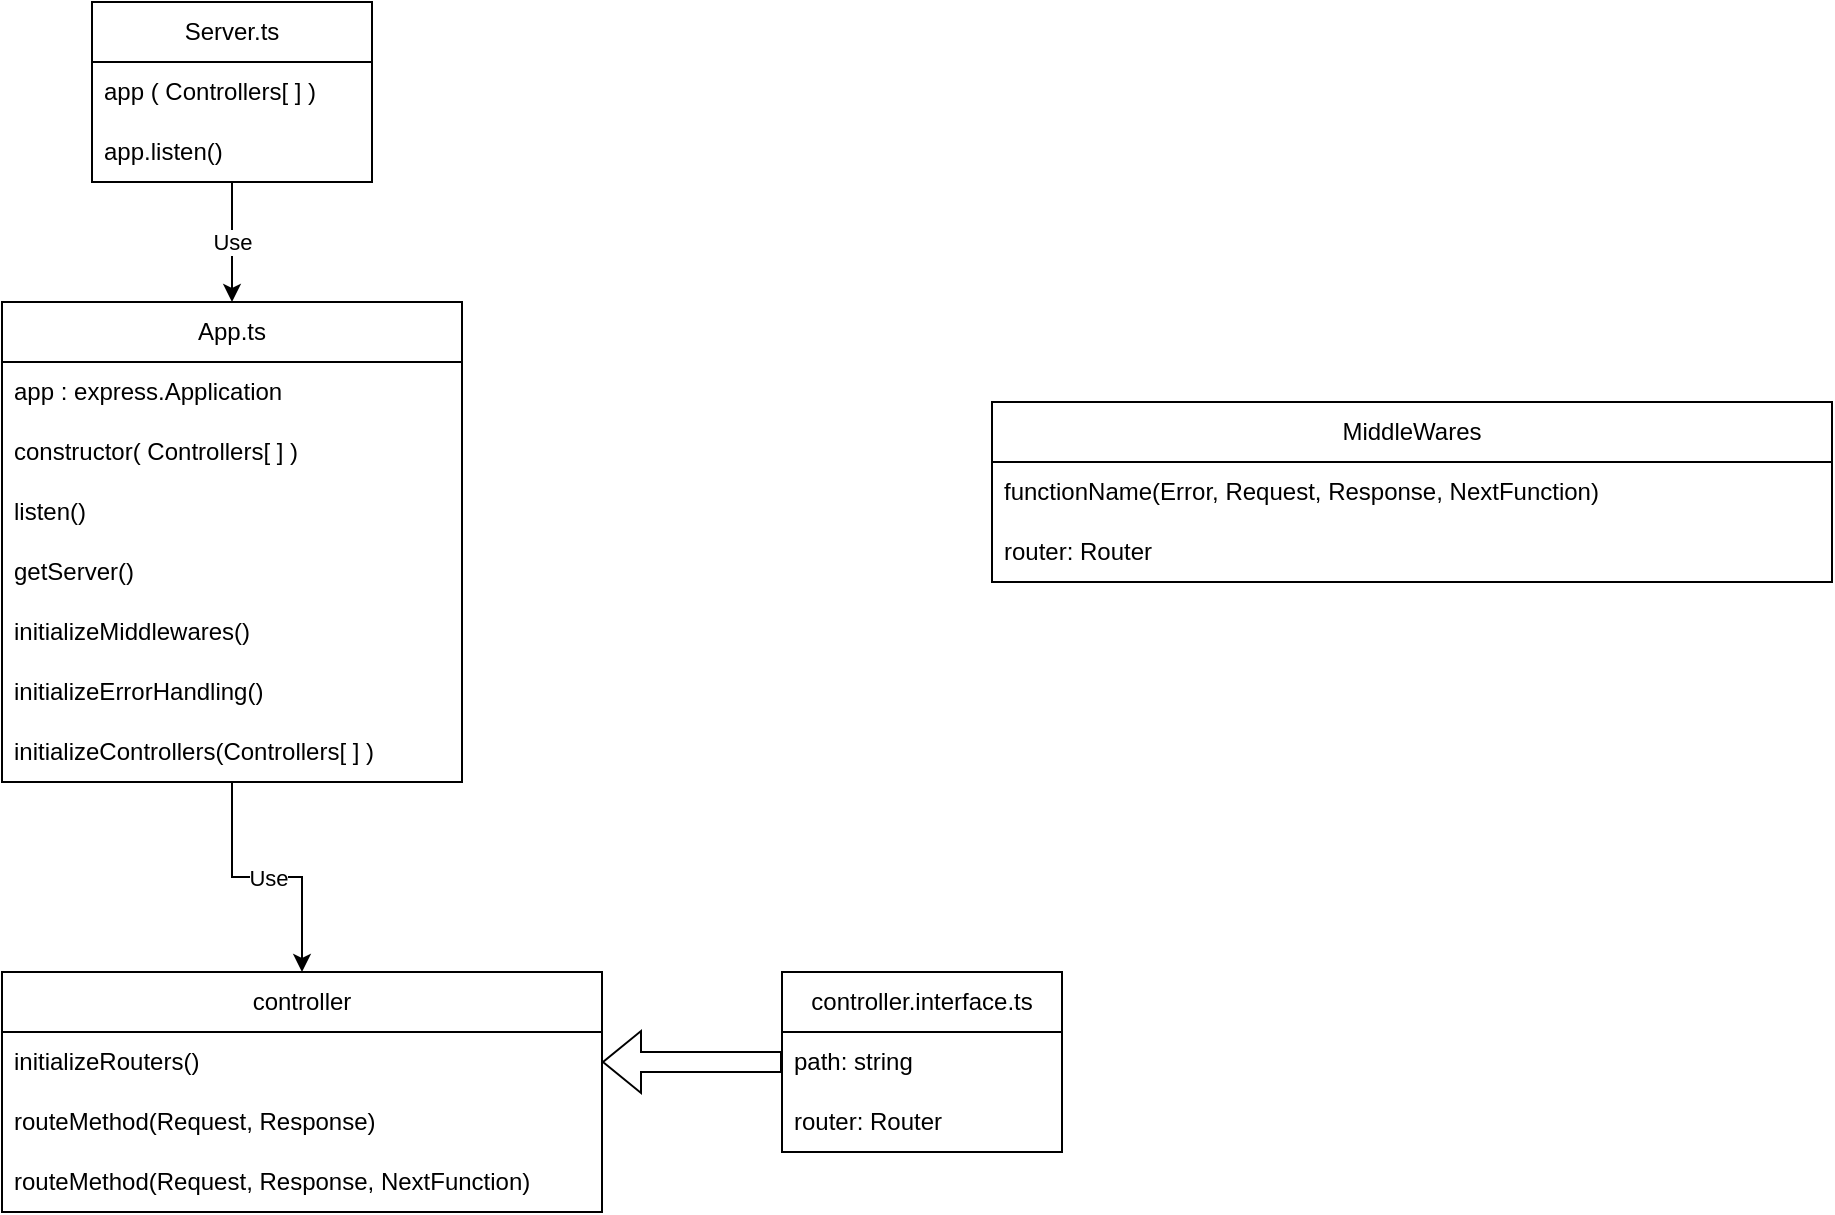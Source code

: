 <mxfile version="21.6.6" type="device">
  <diagram name="Página-1" id="MVxgPDsF1Q5p4WSXjRkE">
    <mxGraphModel dx="1151" dy="492" grid="1" gridSize="10" guides="1" tooltips="1" connect="1" arrows="1" fold="1" page="1" pageScale="1" pageWidth="827" pageHeight="1169" math="0" shadow="0">
      <root>
        <mxCell id="0" />
        <mxCell id="1" parent="0" />
        <mxCell id="KuZKqpBDm68Vl12jDoK6-8" value="Use" style="edgeStyle=orthogonalEdgeStyle;rounded=0;orthogonalLoop=1;jettySize=auto;html=1;" edge="1" parent="1" source="KuZKqpBDm68Vl12jDoK6-1" target="KuZKqpBDm68Vl12jDoK6-5">
          <mxGeometry relative="1" as="geometry" />
        </mxCell>
        <mxCell id="KuZKqpBDm68Vl12jDoK6-1" value="Server.ts" style="swimlane;fontStyle=0;childLayout=stackLayout;horizontal=1;startSize=30;horizontalStack=0;resizeParent=1;resizeParentMax=0;resizeLast=0;collapsible=1;marginBottom=0;whiteSpace=wrap;html=1;" vertex="1" parent="1">
          <mxGeometry x="90" y="40" width="140" height="90" as="geometry" />
        </mxCell>
        <mxCell id="KuZKqpBDm68Vl12jDoK6-3" value="app ( Controllers[ ] )" style="text;strokeColor=none;fillColor=none;align=left;verticalAlign=middle;spacingLeft=4;spacingRight=4;overflow=hidden;points=[[0,0.5],[1,0.5]];portConstraint=eastwest;rotatable=0;whiteSpace=wrap;html=1;" vertex="1" parent="KuZKqpBDm68Vl12jDoK6-1">
          <mxGeometry y="30" width="140" height="30" as="geometry" />
        </mxCell>
        <mxCell id="KuZKqpBDm68Vl12jDoK6-4" value="app.listen()" style="text;strokeColor=none;fillColor=none;align=left;verticalAlign=middle;spacingLeft=4;spacingRight=4;overflow=hidden;points=[[0,0.5],[1,0.5]];portConstraint=eastwest;rotatable=0;whiteSpace=wrap;html=1;" vertex="1" parent="KuZKqpBDm68Vl12jDoK6-1">
          <mxGeometry y="60" width="140" height="30" as="geometry" />
        </mxCell>
        <mxCell id="KuZKqpBDm68Vl12jDoK6-30" value="Use" style="edgeStyle=orthogonalEdgeStyle;rounded=0;orthogonalLoop=1;jettySize=auto;html=1;entryX=0.5;entryY=0;entryDx=0;entryDy=0;" edge="1" parent="1" source="KuZKqpBDm68Vl12jDoK6-5" target="KuZKqpBDm68Vl12jDoK6-20">
          <mxGeometry relative="1" as="geometry" />
        </mxCell>
        <mxCell id="KuZKqpBDm68Vl12jDoK6-5" value="App.ts" style="swimlane;fontStyle=0;childLayout=stackLayout;horizontal=1;startSize=30;horizontalStack=0;resizeParent=1;resizeParentMax=0;resizeLast=0;collapsible=1;marginBottom=0;whiteSpace=wrap;html=1;" vertex="1" parent="1">
          <mxGeometry x="45" y="190" width="230" height="240" as="geometry" />
        </mxCell>
        <mxCell id="KuZKqpBDm68Vl12jDoK6-12" value="app : express.Application" style="text;strokeColor=none;fillColor=none;align=left;verticalAlign=middle;spacingLeft=4;spacingRight=4;overflow=hidden;points=[[0,0.5],[1,0.5]];portConstraint=eastwest;rotatable=0;whiteSpace=wrap;html=1;" vertex="1" parent="KuZKqpBDm68Vl12jDoK6-5">
          <mxGeometry y="30" width="230" height="30" as="geometry" />
        </mxCell>
        <mxCell id="KuZKqpBDm68Vl12jDoK6-9" value="constructor( Controllers[ ] )" style="text;strokeColor=none;fillColor=none;align=left;verticalAlign=middle;spacingLeft=4;spacingRight=4;overflow=hidden;points=[[0,0.5],[1,0.5]];portConstraint=eastwest;rotatable=0;whiteSpace=wrap;html=1;" vertex="1" parent="KuZKqpBDm68Vl12jDoK6-5">
          <mxGeometry y="60" width="230" height="30" as="geometry" />
        </mxCell>
        <mxCell id="KuZKqpBDm68Vl12jDoK6-13" value="listen()" style="text;strokeColor=none;fillColor=none;align=left;verticalAlign=middle;spacingLeft=4;spacingRight=4;overflow=hidden;points=[[0,0.5],[1,0.5]];portConstraint=eastwest;rotatable=0;whiteSpace=wrap;html=1;" vertex="1" parent="KuZKqpBDm68Vl12jDoK6-5">
          <mxGeometry y="90" width="230" height="30" as="geometry" />
        </mxCell>
        <mxCell id="KuZKqpBDm68Vl12jDoK6-14" value="getServer()" style="text;strokeColor=none;fillColor=none;align=left;verticalAlign=middle;spacingLeft=4;spacingRight=4;overflow=hidden;points=[[0,0.5],[1,0.5]];portConstraint=eastwest;rotatable=0;whiteSpace=wrap;html=1;" vertex="1" parent="KuZKqpBDm68Vl12jDoK6-5">
          <mxGeometry y="120" width="230" height="30" as="geometry" />
        </mxCell>
        <mxCell id="KuZKqpBDm68Vl12jDoK6-11" value="initializeMiddlewares()" style="text;strokeColor=none;fillColor=none;align=left;verticalAlign=middle;spacingLeft=4;spacingRight=4;overflow=hidden;points=[[0,0.5],[1,0.5]];portConstraint=eastwest;rotatable=0;whiteSpace=wrap;html=1;" vertex="1" parent="KuZKqpBDm68Vl12jDoK6-5">
          <mxGeometry y="150" width="230" height="30" as="geometry" />
        </mxCell>
        <mxCell id="KuZKqpBDm68Vl12jDoK6-10" value="initializeErrorHandling()" style="text;strokeColor=none;fillColor=none;align=left;verticalAlign=middle;spacingLeft=4;spacingRight=4;overflow=hidden;points=[[0,0.5],[1,0.5]];portConstraint=eastwest;rotatable=0;whiteSpace=wrap;html=1;" vertex="1" parent="KuZKqpBDm68Vl12jDoK6-5">
          <mxGeometry y="180" width="230" height="30" as="geometry" />
        </mxCell>
        <mxCell id="KuZKqpBDm68Vl12jDoK6-16" value="initializeControllers(Controllers[ ] )" style="text;strokeColor=none;fillColor=none;align=left;verticalAlign=middle;spacingLeft=4;spacingRight=4;overflow=hidden;points=[[0,0.5],[1,0.5]];portConstraint=eastwest;rotatable=0;whiteSpace=wrap;html=1;" vertex="1" parent="KuZKqpBDm68Vl12jDoK6-5">
          <mxGeometry y="210" width="230" height="30" as="geometry" />
        </mxCell>
        <mxCell id="KuZKqpBDm68Vl12jDoK6-17" value="controller.interface.ts" style="swimlane;fontStyle=0;childLayout=stackLayout;horizontal=1;startSize=30;horizontalStack=0;resizeParent=1;resizeParentMax=0;resizeLast=0;collapsible=1;marginBottom=0;whiteSpace=wrap;html=1;" vertex="1" parent="1">
          <mxGeometry x="435" y="525" width="140" height="90" as="geometry" />
        </mxCell>
        <mxCell id="KuZKqpBDm68Vl12jDoK6-18" value="path: string" style="text;strokeColor=none;fillColor=none;align=left;verticalAlign=middle;spacingLeft=4;spacingRight=4;overflow=hidden;points=[[0,0.5],[1,0.5]];portConstraint=eastwest;rotatable=0;whiteSpace=wrap;html=1;" vertex="1" parent="KuZKqpBDm68Vl12jDoK6-17">
          <mxGeometry y="30" width="140" height="30" as="geometry" />
        </mxCell>
        <mxCell id="KuZKqpBDm68Vl12jDoK6-19" value="router: Router" style="text;strokeColor=none;fillColor=none;align=left;verticalAlign=middle;spacingLeft=4;spacingRight=4;overflow=hidden;points=[[0,0.5],[1,0.5]];portConstraint=eastwest;rotatable=0;whiteSpace=wrap;html=1;" vertex="1" parent="KuZKqpBDm68Vl12jDoK6-17">
          <mxGeometry y="60" width="140" height="30" as="geometry" />
        </mxCell>
        <mxCell id="KuZKqpBDm68Vl12jDoK6-20" value="controller" style="swimlane;fontStyle=0;childLayout=stackLayout;horizontal=1;startSize=30;horizontalStack=0;resizeParent=1;resizeParentMax=0;resizeLast=0;collapsible=1;marginBottom=0;whiteSpace=wrap;html=1;" vertex="1" parent="1">
          <mxGeometry x="45" y="525" width="300" height="120" as="geometry" />
        </mxCell>
        <mxCell id="KuZKqpBDm68Vl12jDoK6-21" value="initializeRouters()" style="text;strokeColor=none;fillColor=none;align=left;verticalAlign=middle;spacingLeft=4;spacingRight=4;overflow=hidden;points=[[0,0.5],[1,0.5]];portConstraint=eastwest;rotatable=0;whiteSpace=wrap;html=1;" vertex="1" parent="KuZKqpBDm68Vl12jDoK6-20">
          <mxGeometry y="30" width="300" height="30" as="geometry" />
        </mxCell>
        <mxCell id="KuZKqpBDm68Vl12jDoK6-27" value="routeMethod(Request, Response)" style="text;strokeColor=none;fillColor=none;align=left;verticalAlign=middle;spacingLeft=4;spacingRight=4;overflow=hidden;points=[[0,0.5],[1,0.5]];portConstraint=eastwest;rotatable=0;whiteSpace=wrap;html=1;" vertex="1" parent="KuZKqpBDm68Vl12jDoK6-20">
          <mxGeometry y="60" width="300" height="30" as="geometry" />
        </mxCell>
        <mxCell id="KuZKqpBDm68Vl12jDoK6-28" value="routeMethod(Request, Response, NextFunction)" style="text;strokeColor=none;fillColor=none;align=left;verticalAlign=middle;spacingLeft=4;spacingRight=4;overflow=hidden;points=[[0,0.5],[1,0.5]];portConstraint=eastwest;rotatable=0;whiteSpace=wrap;html=1;" vertex="1" parent="KuZKqpBDm68Vl12jDoK6-20">
          <mxGeometry y="90" width="300" height="30" as="geometry" />
        </mxCell>
        <mxCell id="KuZKqpBDm68Vl12jDoK6-24" style="edgeStyle=orthogonalEdgeStyle;rounded=0;orthogonalLoop=1;jettySize=auto;html=1;entryX=1;entryY=0.5;entryDx=0;entryDy=0;shape=flexArrow;" edge="1" parent="1" source="KuZKqpBDm68Vl12jDoK6-18" target="KuZKqpBDm68Vl12jDoK6-21">
          <mxGeometry relative="1" as="geometry" />
        </mxCell>
        <mxCell id="KuZKqpBDm68Vl12jDoK6-31" value="MiddleWares" style="swimlane;fontStyle=0;childLayout=stackLayout;horizontal=1;startSize=30;horizontalStack=0;resizeParent=1;resizeParentMax=0;resizeLast=0;collapsible=1;marginBottom=0;whiteSpace=wrap;html=1;" vertex="1" parent="1">
          <mxGeometry x="540" y="240" width="420" height="90" as="geometry" />
        </mxCell>
        <mxCell id="KuZKqpBDm68Vl12jDoK6-32" value="functionName(Error, Request, Response, NextFunction)" style="text;strokeColor=none;fillColor=none;align=left;verticalAlign=middle;spacingLeft=4;spacingRight=4;overflow=hidden;points=[[0,0.5],[1,0.5]];portConstraint=eastwest;rotatable=0;whiteSpace=wrap;html=1;" vertex="1" parent="KuZKqpBDm68Vl12jDoK6-31">
          <mxGeometry y="30" width="420" height="30" as="geometry" />
        </mxCell>
        <mxCell id="KuZKqpBDm68Vl12jDoK6-33" value="router: Router" style="text;strokeColor=none;fillColor=none;align=left;verticalAlign=middle;spacingLeft=4;spacingRight=4;overflow=hidden;points=[[0,0.5],[1,0.5]];portConstraint=eastwest;rotatable=0;whiteSpace=wrap;html=1;" vertex="1" parent="KuZKqpBDm68Vl12jDoK6-31">
          <mxGeometry y="60" width="420" height="30" as="geometry" />
        </mxCell>
      </root>
    </mxGraphModel>
  </diagram>
</mxfile>
